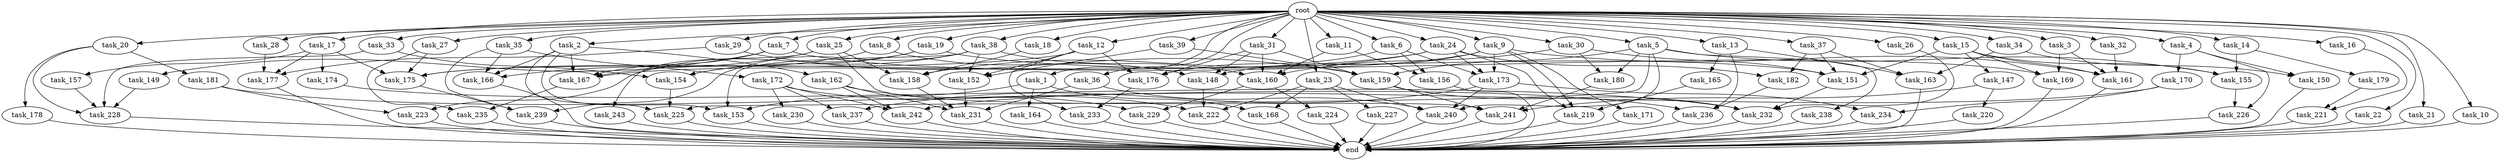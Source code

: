 digraph G {
  task_8 [size="102.400000"];
  task_239 [size="210453397504.000000"];
  task_173 [size="80745385164.800003"];
  task_158 [size="48962627174.400002"];
  task_17 [size="102.400000"];
  task_147 [size="54975581388.800003"];
  root [size="0.000000"];
  task_223 [size="58411555225.600006"];
  task_242 [size="58411555225.600006"];
  task_157 [size="30923764531.200001"];
  task_161 [size="108233175859.200012"];
  task_159 [size="138297946931.200012"];
  task_26 [size="102.400000"];
  task_15 [size="102.400000"];
  task_167 [size="100502234726.400009"];
  task_227 [size="3435973836.800000"];
  task_166 [size="182965606809.600006"];
  task_177 [size="42090679500.800003"];
  task_33 [size="102.400000"];
  task_240 [size="134002979635.200012"];
  task_181 [size="30923764531.200001"];
  task_231 [size="113387136614.400009"];
  task_241 [size="221620312473.600006"];
  task_152 [size="169221711462.400024"];
  task_233 [size="155477816115.200012"];
  task_176 [size="186401580646.400024"];
  task_225 [size="179529632972.800018"];
  task_13 [size="102.400000"];
  task_153 [size="163208757248.000000"];
  task_30 [size="102.400000"];
  task_5 [size="102.400000"];
  task_6 [size="102.400000"];
  task_228 [size="111669149696.000000"];
  task_25 [size="102.400000"];
  task_22 [size="102.400000"];
  task_169 [size="61847529062.400002"];
  task_3 [size="102.400000"];
  task_179 [size="42090679500.800003"];
  task_234 [size="44667659878.400002"];
  task_164 [size="7730941132.800000"];
  task_236 [size="72155450572.800003"];
  task_230 [size="30923764531.200001"];
  task_162 [size="85899345920.000000"];
  task_35 [size="102.400000"];
  task_16 [size="102.400000"];
  task_154 [size="76450417868.800003"];
  task_150 [size="6871947673.600000"];
  task_27 [size="102.400000"];
  task_224 [size="21474836480.000000"];
  task_155 [size="182965606809.600006"];
  task_160 [size="117682103910.400009"];
  task_182 [size="11166914969.600000"];
  task_12 [size="102.400000"];
  task_21 [size="102.400000"];
  task_18 [size="102.400000"];
  task_180 [size="89335319756.800003"];
  task_31 [size="102.400000"];
  task_9 [size="102.400000"];
  task_237 [size="61847529062.400002"];
  task_168 [size="11166914969.600000"];
  task_32 [size="102.400000"];
  task_28 [size="102.400000"];
  task_174 [size="30923764531.200001"];
  task_221 [size="38654705664.000000"];
  task_29 [size="102.400000"];
  task_34 [size="102.400000"];
  task_10 [size="102.400000"];
  task_148 [size="42090679500.800003"];
  task_163 [size="24910810316.800003"];
  task_178 [size="30923764531.200001"];
  task_2 [size="102.400000"];
  task_171 [size="7730941132.800000"];
  end [size="0.000000"];
  task_7 [size="102.400000"];
  task_39 [size="102.400000"];
  task_14 [size="102.400000"];
  task_156 [size="83322365542.400009"];
  task_151 [size="69578470195.199997"];
  task_222 [size="42090679500.800003"];
  task_24 [size="102.400000"];
  task_38 [size="102.400000"];
  task_243 [size="42090679500.800003"];
  task_19 [size="102.400000"];
  task_219 [size="97066260889.600006"];
  task_226 [size="24910810316.800003"];
  task_36 [size="102.400000"];
  task_170 [size="3435973836.800000"];
  task_220 [size="69578470195.199997"];
  task_4 [size="102.400000"];
  task_235 [size="77309411328.000000"];
  task_175 [size="189837554483.200012"];
  task_232 [size="194132521779.200012"];
  task_149 [size="3435973836.800000"];
  task_229 [size="35218731827.200005"];
  task_23 [size="102.400000"];
  task_37 [size="102.400000"];
  task_165 [size="13743895347.200001"];
  task_1 [size="102.400000"];
  task_11 [size="102.400000"];
  task_172 [size="54975581388.800003"];
  task_20 [size="102.400000"];
  task_238 [size="85899345920.000000"];

  task_8 -> task_148 [size="33554432.000000"];
  task_8 -> task_167 [size="33554432.000000"];
  task_239 -> end [size="1.000000"];
  task_173 -> task_237 [size="301989888.000000"];
  task_173 -> task_234 [size="301989888.000000"];
  task_173 -> task_240 [size="301989888.000000"];
  task_158 -> task_231 [size="301989888.000000"];
  task_17 -> task_157 [size="301989888.000000"];
  task_17 -> task_175 [size="301989888.000000"];
  task_17 -> task_174 [size="301989888.000000"];
  task_17 -> task_177 [size="301989888.000000"];
  task_147 -> task_241 [size="679477248.000000"];
  task_147 -> task_220 [size="679477248.000000"];
  root -> task_8 [size="1.000000"];
  root -> task_14 [size="1.000000"];
  root -> task_24 [size="1.000000"];
  root -> task_13 [size="1.000000"];
  root -> task_33 [size="1.000000"];
  root -> task_12 [size="1.000000"];
  root -> task_21 [size="1.000000"];
  root -> task_18 [size="1.000000"];
  root -> task_22 [size="1.000000"];
  root -> task_31 [size="1.000000"];
  root -> task_9 [size="1.000000"];
  root -> task_5 [size="1.000000"];
  root -> task_36 [size="1.000000"];
  root -> task_32 [size="1.000000"];
  root -> task_26 [size="1.000000"];
  root -> task_15 [size="1.000000"];
  root -> task_6 [size="1.000000"];
  root -> task_4 [size="1.000000"];
  root -> task_25 [size="1.000000"];
  root -> task_30 [size="1.000000"];
  root -> task_34 [size="1.000000"];
  root -> task_3 [size="1.000000"];
  root -> task_19 [size="1.000000"];
  root -> task_10 [size="1.000000"];
  root -> task_23 [size="1.000000"];
  root -> task_37 [size="1.000000"];
  root -> task_39 [size="1.000000"];
  root -> task_1 [size="1.000000"];
  root -> task_11 [size="1.000000"];
  root -> task_17 [size="1.000000"];
  root -> task_2 [size="1.000000"];
  root -> task_29 [size="1.000000"];
  root -> task_20 [size="1.000000"];
  root -> task_35 [size="1.000000"];
  root -> task_7 [size="1.000000"];
  root -> task_27 [size="1.000000"];
  root -> task_38 [size="1.000000"];
  root -> task_28 [size="1.000000"];
  root -> task_16 [size="1.000000"];
  task_223 -> end [size="1.000000"];
  task_242 -> end [size="1.000000"];
  task_157 -> task_228 [size="75497472.000000"];
  task_161 -> end [size="1.000000"];
  task_159 -> task_241 [size="536870912.000000"];
  task_159 -> task_232 [size="536870912.000000"];
  task_26 -> task_232 [size="411041792.000000"];
  task_15 -> task_161 [size="536870912.000000"];
  task_15 -> task_147 [size="536870912.000000"];
  task_15 -> task_169 [size="536870912.000000"];
  task_15 -> task_151 [size="536870912.000000"];
  task_15 -> task_155 [size="536870912.000000"];
  task_167 -> task_235 [size="75497472.000000"];
  task_227 -> end [size="1.000000"];
  task_166 -> end [size="1.000000"];
  task_177 -> end [size="1.000000"];
  task_33 -> task_154 [size="33554432.000000"];
  task_33 -> task_228 [size="33554432.000000"];
  task_240 -> end [size="1.000000"];
  task_181 -> task_236 [size="536870912.000000"];
  task_181 -> task_223 [size="536870912.000000"];
  task_231 -> end [size="1.000000"];
  task_241 -> end [size="1.000000"];
  task_152 -> task_231 [size="536870912.000000"];
  task_233 -> end [size="1.000000"];
  task_176 -> task_233 [size="679477248.000000"];
  task_225 -> end [size="1.000000"];
  task_13 -> task_236 [size="134217728.000000"];
  task_13 -> task_165 [size="134217728.000000"];
  task_13 -> task_163 [size="134217728.000000"];
  task_153 -> end [size="1.000000"];
  task_30 -> task_151 [size="33554432.000000"];
  task_30 -> task_160 [size="33554432.000000"];
  task_30 -> task_180 [size="33554432.000000"];
  task_5 -> task_240 [size="838860800.000000"];
  task_5 -> task_225 [size="838860800.000000"];
  task_5 -> task_159 [size="838860800.000000"];
  task_5 -> task_180 [size="838860800.000000"];
  task_5 -> task_155 [size="838860800.000000"];
  task_5 -> task_238 [size="838860800.000000"];
  task_6 -> task_156 [size="679477248.000000"];
  task_6 -> task_176 [size="679477248.000000"];
  task_6 -> task_173 [size="679477248.000000"];
  task_228 -> end [size="1.000000"];
  task_25 -> task_158 [size="411041792.000000"];
  task_25 -> task_241 [size="411041792.000000"];
  task_25 -> task_166 [size="411041792.000000"];
  task_25 -> task_243 [size="411041792.000000"];
  task_22 -> end [size="1.000000"];
  task_169 -> end [size="1.000000"];
  task_3 -> task_161 [size="33554432.000000"];
  task_3 -> task_169 [size="33554432.000000"];
  task_179 -> task_221 [size="75497472.000000"];
  task_234 -> end [size="1.000000"];
  task_164 -> end [size="1.000000"];
  task_236 -> end [size="1.000000"];
  task_230 -> end [size="1.000000"];
  task_162 -> task_229 [size="134217728.000000"];
  task_162 -> task_231 [size="134217728.000000"];
  task_162 -> task_242 [size="134217728.000000"];
  task_35 -> task_172 [size="536870912.000000"];
  task_35 -> task_166 [size="536870912.000000"];
  task_35 -> task_239 [size="536870912.000000"];
  task_16 -> task_221 [size="301989888.000000"];
  task_154 -> task_225 [size="75497472.000000"];
  task_150 -> end [size="1.000000"];
  task_27 -> task_235 [size="679477248.000000"];
  task_27 -> task_175 [size="679477248.000000"];
  task_224 -> end [size="1.000000"];
  task_155 -> task_226 [size="209715200.000000"];
  task_160 -> task_229 [size="209715200.000000"];
  task_160 -> task_224 [size="209715200.000000"];
  task_182 -> task_236 [size="33554432.000000"];
  task_12 -> task_175 [size="838860800.000000"];
  task_12 -> task_233 [size="838860800.000000"];
  task_12 -> task_176 [size="838860800.000000"];
  task_12 -> task_152 [size="838860800.000000"];
  task_21 -> end [size="1.000000"];
  task_18 -> task_158 [size="33554432.000000"];
  task_180 -> task_241 [size="536870912.000000"];
  task_31 -> task_148 [size="301989888.000000"];
  task_31 -> task_160 [size="301989888.000000"];
  task_31 -> task_176 [size="301989888.000000"];
  task_31 -> task_159 [size="301989888.000000"];
  task_9 -> task_167 [size="75497472.000000"];
  task_9 -> task_219 [size="75497472.000000"];
  task_9 -> task_173 [size="75497472.000000"];
  task_9 -> task_161 [size="75497472.000000"];
  task_9 -> task_148 [size="75497472.000000"];
  task_9 -> task_171 [size="75497472.000000"];
  task_237 -> end [size="1.000000"];
  task_168 -> end [size="1.000000"];
  task_32 -> task_161 [size="411041792.000000"];
  task_28 -> task_177 [size="33554432.000000"];
  task_174 -> task_232 [size="411041792.000000"];
  task_221 -> end [size="1.000000"];
  task_29 -> task_159 [size="75497472.000000"];
  task_29 -> task_177 [size="75497472.000000"];
  task_34 -> task_150 [size="33554432.000000"];
  task_34 -> task_163 [size="33554432.000000"];
  task_10 -> end [size="1.000000"];
  task_148 -> task_222 [size="75497472.000000"];
  task_163 -> end [size="1.000000"];
  task_178 -> end [size="1.000000"];
  task_2 -> task_153 [size="838860800.000000"];
  task_2 -> task_162 [size="838860800.000000"];
  task_2 -> task_166 [size="838860800.000000"];
  task_2 -> task_167 [size="838860800.000000"];
  task_2 -> task_225 [size="838860800.000000"];
  task_171 -> end [size="1.000000"];
  task_7 -> task_149 [size="33554432.000000"];
  task_7 -> task_167 [size="33554432.000000"];
  task_7 -> task_151 [size="33554432.000000"];
  task_39 -> task_159 [size="134217728.000000"];
  task_39 -> task_152 [size="134217728.000000"];
  task_14 -> task_179 [size="411041792.000000"];
  task_14 -> task_155 [size="411041792.000000"];
  task_156 -> end [size="1.000000"];
  task_151 -> task_232 [size="536870912.000000"];
  task_222 -> end [size="1.000000"];
  task_24 -> task_175 [size="33554432.000000"];
  task_24 -> task_219 [size="33554432.000000"];
  task_24 -> task_173 [size="33554432.000000"];
  task_24 -> task_158 [size="33554432.000000"];
  task_24 -> task_182 [size="33554432.000000"];
  task_38 -> task_153 [size="679477248.000000"];
  task_38 -> task_154 [size="679477248.000000"];
  task_38 -> task_160 [size="679477248.000000"];
  task_38 -> task_152 [size="679477248.000000"];
  task_38 -> task_239 [size="679477248.000000"];
  task_243 -> end [size="1.000000"];
  task_19 -> task_154 [size="33554432.000000"];
  task_19 -> task_169 [size="33554432.000000"];
  task_19 -> task_223 [size="33554432.000000"];
  task_219 -> end [size="1.000000"];
  task_226 -> end [size="1.000000"];
  task_36 -> task_231 [size="134217728.000000"];
  task_36 -> task_240 [size="134217728.000000"];
  task_170 -> task_242 [size="134217728.000000"];
  task_170 -> task_234 [size="134217728.000000"];
  task_220 -> end [size="1.000000"];
  task_4 -> task_150 [size="33554432.000000"];
  task_4 -> task_170 [size="33554432.000000"];
  task_4 -> task_226 [size="33554432.000000"];
  task_235 -> end [size="1.000000"];
  task_175 -> task_239 [size="838860800.000000"];
  task_232 -> end [size="1.000000"];
  task_149 -> task_228 [size="679477248.000000"];
  task_229 -> end [size="1.000000"];
  task_23 -> task_168 [size="33554432.000000"];
  task_23 -> task_227 [size="33554432.000000"];
  task_23 -> task_222 [size="33554432.000000"];
  task_23 -> task_240 [size="33554432.000000"];
  task_37 -> task_151 [size="75497472.000000"];
  task_37 -> task_182 [size="75497472.000000"];
  task_37 -> task_163 [size="75497472.000000"];
  task_165 -> task_219 [size="838860800.000000"];
  task_1 -> task_153 [size="75497472.000000"];
  task_1 -> task_168 [size="75497472.000000"];
  task_1 -> task_164 [size="75497472.000000"];
  task_11 -> task_160 [size="134217728.000000"];
  task_11 -> task_156 [size="134217728.000000"];
  task_172 -> task_242 [size="301989888.000000"];
  task_172 -> task_237 [size="301989888.000000"];
  task_172 -> task_230 [size="301989888.000000"];
  task_172 -> task_222 [size="301989888.000000"];
  task_20 -> task_181 [size="301989888.000000"];
  task_20 -> task_228 [size="301989888.000000"];
  task_20 -> task_178 [size="301989888.000000"];
  task_238 -> end [size="1.000000"];
}

